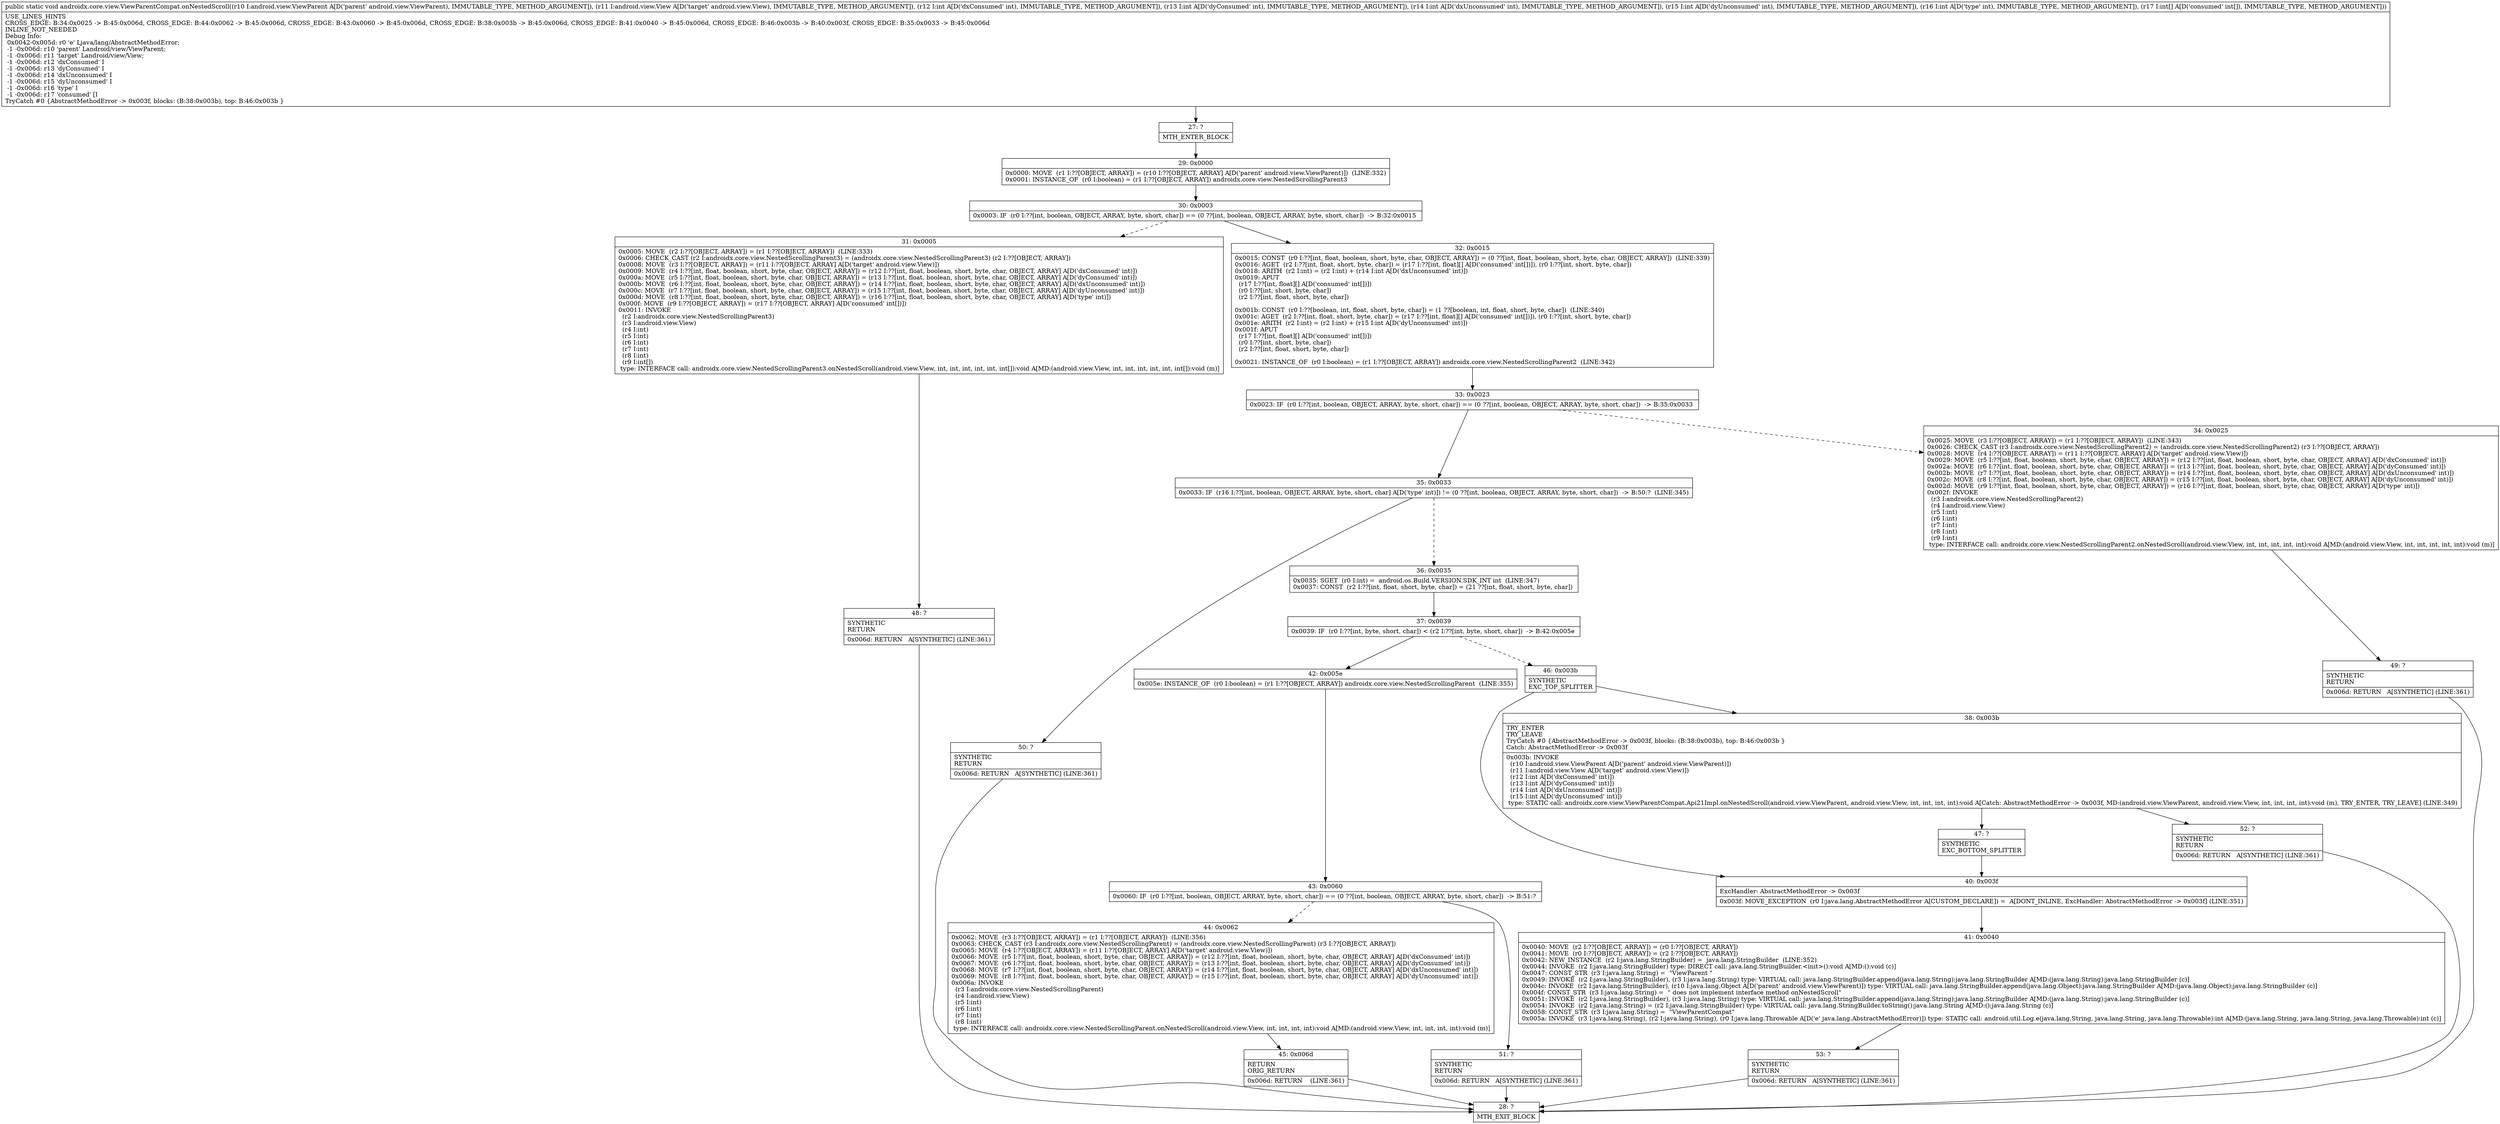 digraph "CFG forandroidx.core.view.ViewParentCompat.onNestedScroll(Landroid\/view\/ViewParent;Landroid\/view\/View;IIIII[I)V" {
Node_27 [shape=record,label="{27\:\ ?|MTH_ENTER_BLOCK\l}"];
Node_29 [shape=record,label="{29\:\ 0x0000|0x0000: MOVE  (r1 I:??[OBJECT, ARRAY]) = (r10 I:??[OBJECT, ARRAY] A[D('parent' android.view.ViewParent)])  (LINE:332)\l0x0001: INSTANCE_OF  (r0 I:boolean) = (r1 I:??[OBJECT, ARRAY]) androidx.core.view.NestedScrollingParent3 \l}"];
Node_30 [shape=record,label="{30\:\ 0x0003|0x0003: IF  (r0 I:??[int, boolean, OBJECT, ARRAY, byte, short, char]) == (0 ??[int, boolean, OBJECT, ARRAY, byte, short, char])  \-\> B:32:0x0015 \l}"];
Node_31 [shape=record,label="{31\:\ 0x0005|0x0005: MOVE  (r2 I:??[OBJECT, ARRAY]) = (r1 I:??[OBJECT, ARRAY])  (LINE:333)\l0x0006: CHECK_CAST (r2 I:androidx.core.view.NestedScrollingParent3) = (androidx.core.view.NestedScrollingParent3) (r2 I:??[OBJECT, ARRAY]) \l0x0008: MOVE  (r3 I:??[OBJECT, ARRAY]) = (r11 I:??[OBJECT, ARRAY] A[D('target' android.view.View)]) \l0x0009: MOVE  (r4 I:??[int, float, boolean, short, byte, char, OBJECT, ARRAY]) = (r12 I:??[int, float, boolean, short, byte, char, OBJECT, ARRAY] A[D('dxConsumed' int)]) \l0x000a: MOVE  (r5 I:??[int, float, boolean, short, byte, char, OBJECT, ARRAY]) = (r13 I:??[int, float, boolean, short, byte, char, OBJECT, ARRAY] A[D('dyConsumed' int)]) \l0x000b: MOVE  (r6 I:??[int, float, boolean, short, byte, char, OBJECT, ARRAY]) = (r14 I:??[int, float, boolean, short, byte, char, OBJECT, ARRAY] A[D('dxUnconsumed' int)]) \l0x000c: MOVE  (r7 I:??[int, float, boolean, short, byte, char, OBJECT, ARRAY]) = (r15 I:??[int, float, boolean, short, byte, char, OBJECT, ARRAY] A[D('dyUnconsumed' int)]) \l0x000d: MOVE  (r8 I:??[int, float, boolean, short, byte, char, OBJECT, ARRAY]) = (r16 I:??[int, float, boolean, short, byte, char, OBJECT, ARRAY] A[D('type' int)]) \l0x000f: MOVE  (r9 I:??[OBJECT, ARRAY]) = (r17 I:??[OBJECT, ARRAY] A[D('consumed' int[])]) \l0x0011: INVOKE  \l  (r2 I:androidx.core.view.NestedScrollingParent3)\l  (r3 I:android.view.View)\l  (r4 I:int)\l  (r5 I:int)\l  (r6 I:int)\l  (r7 I:int)\l  (r8 I:int)\l  (r9 I:int[])\l type: INTERFACE call: androidx.core.view.NestedScrollingParent3.onNestedScroll(android.view.View, int, int, int, int, int, int[]):void A[MD:(android.view.View, int, int, int, int, int, int[]):void (m)]\l}"];
Node_48 [shape=record,label="{48\:\ ?|SYNTHETIC\lRETURN\l|0x006d: RETURN   A[SYNTHETIC] (LINE:361)\l}"];
Node_28 [shape=record,label="{28\:\ ?|MTH_EXIT_BLOCK\l}"];
Node_32 [shape=record,label="{32\:\ 0x0015|0x0015: CONST  (r0 I:??[int, float, boolean, short, byte, char, OBJECT, ARRAY]) = (0 ??[int, float, boolean, short, byte, char, OBJECT, ARRAY])  (LINE:339)\l0x0016: AGET  (r2 I:??[int, float, short, byte, char]) = (r17 I:??[int, float][] A[D('consumed' int[])]), (r0 I:??[int, short, byte, char]) \l0x0018: ARITH  (r2 I:int) = (r2 I:int) + (r14 I:int A[D('dxUnconsumed' int)]) \l0x0019: APUT  \l  (r17 I:??[int, float][] A[D('consumed' int[])])\l  (r0 I:??[int, short, byte, char])\l  (r2 I:??[int, float, short, byte, char])\l \l0x001b: CONST  (r0 I:??[boolean, int, float, short, byte, char]) = (1 ??[boolean, int, float, short, byte, char])  (LINE:340)\l0x001c: AGET  (r2 I:??[int, float, short, byte, char]) = (r17 I:??[int, float][] A[D('consumed' int[])]), (r0 I:??[int, short, byte, char]) \l0x001e: ARITH  (r2 I:int) = (r2 I:int) + (r15 I:int A[D('dyUnconsumed' int)]) \l0x001f: APUT  \l  (r17 I:??[int, float][] A[D('consumed' int[])])\l  (r0 I:??[int, short, byte, char])\l  (r2 I:??[int, float, short, byte, char])\l \l0x0021: INSTANCE_OF  (r0 I:boolean) = (r1 I:??[OBJECT, ARRAY]) androidx.core.view.NestedScrollingParent2  (LINE:342)\l}"];
Node_33 [shape=record,label="{33\:\ 0x0023|0x0023: IF  (r0 I:??[int, boolean, OBJECT, ARRAY, byte, short, char]) == (0 ??[int, boolean, OBJECT, ARRAY, byte, short, char])  \-\> B:35:0x0033 \l}"];
Node_34 [shape=record,label="{34\:\ 0x0025|0x0025: MOVE  (r3 I:??[OBJECT, ARRAY]) = (r1 I:??[OBJECT, ARRAY])  (LINE:343)\l0x0026: CHECK_CAST (r3 I:androidx.core.view.NestedScrollingParent2) = (androidx.core.view.NestedScrollingParent2) (r3 I:??[OBJECT, ARRAY]) \l0x0028: MOVE  (r4 I:??[OBJECT, ARRAY]) = (r11 I:??[OBJECT, ARRAY] A[D('target' android.view.View)]) \l0x0029: MOVE  (r5 I:??[int, float, boolean, short, byte, char, OBJECT, ARRAY]) = (r12 I:??[int, float, boolean, short, byte, char, OBJECT, ARRAY] A[D('dxConsumed' int)]) \l0x002a: MOVE  (r6 I:??[int, float, boolean, short, byte, char, OBJECT, ARRAY]) = (r13 I:??[int, float, boolean, short, byte, char, OBJECT, ARRAY] A[D('dyConsumed' int)]) \l0x002b: MOVE  (r7 I:??[int, float, boolean, short, byte, char, OBJECT, ARRAY]) = (r14 I:??[int, float, boolean, short, byte, char, OBJECT, ARRAY] A[D('dxUnconsumed' int)]) \l0x002c: MOVE  (r8 I:??[int, float, boolean, short, byte, char, OBJECT, ARRAY]) = (r15 I:??[int, float, boolean, short, byte, char, OBJECT, ARRAY] A[D('dyUnconsumed' int)]) \l0x002d: MOVE  (r9 I:??[int, float, boolean, short, byte, char, OBJECT, ARRAY]) = (r16 I:??[int, float, boolean, short, byte, char, OBJECT, ARRAY] A[D('type' int)]) \l0x002f: INVOKE  \l  (r3 I:androidx.core.view.NestedScrollingParent2)\l  (r4 I:android.view.View)\l  (r5 I:int)\l  (r6 I:int)\l  (r7 I:int)\l  (r8 I:int)\l  (r9 I:int)\l type: INTERFACE call: androidx.core.view.NestedScrollingParent2.onNestedScroll(android.view.View, int, int, int, int, int):void A[MD:(android.view.View, int, int, int, int, int):void (m)]\l}"];
Node_49 [shape=record,label="{49\:\ ?|SYNTHETIC\lRETURN\l|0x006d: RETURN   A[SYNTHETIC] (LINE:361)\l}"];
Node_35 [shape=record,label="{35\:\ 0x0033|0x0033: IF  (r16 I:??[int, boolean, OBJECT, ARRAY, byte, short, char] A[D('type' int)]) != (0 ??[int, boolean, OBJECT, ARRAY, byte, short, char])  \-\> B:50:?  (LINE:345)\l}"];
Node_36 [shape=record,label="{36\:\ 0x0035|0x0035: SGET  (r0 I:int) =  android.os.Build.VERSION.SDK_INT int  (LINE:347)\l0x0037: CONST  (r2 I:??[int, float, short, byte, char]) = (21 ??[int, float, short, byte, char]) \l}"];
Node_37 [shape=record,label="{37\:\ 0x0039|0x0039: IF  (r0 I:??[int, byte, short, char]) \< (r2 I:??[int, byte, short, char])  \-\> B:42:0x005e \l}"];
Node_42 [shape=record,label="{42\:\ 0x005e|0x005e: INSTANCE_OF  (r0 I:boolean) = (r1 I:??[OBJECT, ARRAY]) androidx.core.view.NestedScrollingParent  (LINE:355)\l}"];
Node_43 [shape=record,label="{43\:\ 0x0060|0x0060: IF  (r0 I:??[int, boolean, OBJECT, ARRAY, byte, short, char]) == (0 ??[int, boolean, OBJECT, ARRAY, byte, short, char])  \-\> B:51:? \l}"];
Node_44 [shape=record,label="{44\:\ 0x0062|0x0062: MOVE  (r3 I:??[OBJECT, ARRAY]) = (r1 I:??[OBJECT, ARRAY])  (LINE:356)\l0x0063: CHECK_CAST (r3 I:androidx.core.view.NestedScrollingParent) = (androidx.core.view.NestedScrollingParent) (r3 I:??[OBJECT, ARRAY]) \l0x0065: MOVE  (r4 I:??[OBJECT, ARRAY]) = (r11 I:??[OBJECT, ARRAY] A[D('target' android.view.View)]) \l0x0066: MOVE  (r5 I:??[int, float, boolean, short, byte, char, OBJECT, ARRAY]) = (r12 I:??[int, float, boolean, short, byte, char, OBJECT, ARRAY] A[D('dxConsumed' int)]) \l0x0067: MOVE  (r6 I:??[int, float, boolean, short, byte, char, OBJECT, ARRAY]) = (r13 I:??[int, float, boolean, short, byte, char, OBJECT, ARRAY] A[D('dyConsumed' int)]) \l0x0068: MOVE  (r7 I:??[int, float, boolean, short, byte, char, OBJECT, ARRAY]) = (r14 I:??[int, float, boolean, short, byte, char, OBJECT, ARRAY] A[D('dxUnconsumed' int)]) \l0x0069: MOVE  (r8 I:??[int, float, boolean, short, byte, char, OBJECT, ARRAY]) = (r15 I:??[int, float, boolean, short, byte, char, OBJECT, ARRAY] A[D('dyUnconsumed' int)]) \l0x006a: INVOKE  \l  (r3 I:androidx.core.view.NestedScrollingParent)\l  (r4 I:android.view.View)\l  (r5 I:int)\l  (r6 I:int)\l  (r7 I:int)\l  (r8 I:int)\l type: INTERFACE call: androidx.core.view.NestedScrollingParent.onNestedScroll(android.view.View, int, int, int, int):void A[MD:(android.view.View, int, int, int, int):void (m)]\l}"];
Node_45 [shape=record,label="{45\:\ 0x006d|RETURN\lORIG_RETURN\l|0x006d: RETURN    (LINE:361)\l}"];
Node_51 [shape=record,label="{51\:\ ?|SYNTHETIC\lRETURN\l|0x006d: RETURN   A[SYNTHETIC] (LINE:361)\l}"];
Node_46 [shape=record,label="{46\:\ 0x003b|SYNTHETIC\lEXC_TOP_SPLITTER\l}"];
Node_38 [shape=record,label="{38\:\ 0x003b|TRY_ENTER\lTRY_LEAVE\lTryCatch #0 \{AbstractMethodError \-\> 0x003f, blocks: (B:38:0x003b), top: B:46:0x003b \}\lCatch: AbstractMethodError \-\> 0x003f\l|0x003b: INVOKE  \l  (r10 I:android.view.ViewParent A[D('parent' android.view.ViewParent)])\l  (r11 I:android.view.View A[D('target' android.view.View)])\l  (r12 I:int A[D('dxConsumed' int)])\l  (r13 I:int A[D('dyConsumed' int)])\l  (r14 I:int A[D('dxUnconsumed' int)])\l  (r15 I:int A[D('dyUnconsumed' int)])\l type: STATIC call: androidx.core.view.ViewParentCompat.Api21Impl.onNestedScroll(android.view.ViewParent, android.view.View, int, int, int, int):void A[Catch: AbstractMethodError \-\> 0x003f, MD:(android.view.ViewParent, android.view.View, int, int, int, int):void (m), TRY_ENTER, TRY_LEAVE] (LINE:349)\l}"];
Node_47 [shape=record,label="{47\:\ ?|SYNTHETIC\lEXC_BOTTOM_SPLITTER\l}"];
Node_52 [shape=record,label="{52\:\ ?|SYNTHETIC\lRETURN\l|0x006d: RETURN   A[SYNTHETIC] (LINE:361)\l}"];
Node_40 [shape=record,label="{40\:\ 0x003f|ExcHandler: AbstractMethodError \-\> 0x003f\l|0x003f: MOVE_EXCEPTION  (r0 I:java.lang.AbstractMethodError A[CUSTOM_DECLARE]) =  A[DONT_INLINE, ExcHandler: AbstractMethodError \-\> 0x003f] (LINE:351)\l}"];
Node_41 [shape=record,label="{41\:\ 0x0040|0x0040: MOVE  (r2 I:??[OBJECT, ARRAY]) = (r0 I:??[OBJECT, ARRAY]) \l0x0041: MOVE  (r0 I:??[OBJECT, ARRAY]) = (r2 I:??[OBJECT, ARRAY]) \l0x0042: NEW_INSTANCE  (r2 I:java.lang.StringBuilder) =  java.lang.StringBuilder  (LINE:352)\l0x0044: INVOKE  (r2 I:java.lang.StringBuilder) type: DIRECT call: java.lang.StringBuilder.\<init\>():void A[MD:():void (c)]\l0x0047: CONST_STR  (r3 I:java.lang.String) =  \"ViewParent \" \l0x0049: INVOKE  (r2 I:java.lang.StringBuilder), (r3 I:java.lang.String) type: VIRTUAL call: java.lang.StringBuilder.append(java.lang.String):java.lang.StringBuilder A[MD:(java.lang.String):java.lang.StringBuilder (c)]\l0x004c: INVOKE  (r2 I:java.lang.StringBuilder), (r10 I:java.lang.Object A[D('parent' android.view.ViewParent)]) type: VIRTUAL call: java.lang.StringBuilder.append(java.lang.Object):java.lang.StringBuilder A[MD:(java.lang.Object):java.lang.StringBuilder (c)]\l0x004f: CONST_STR  (r3 I:java.lang.String) =  \" does not implement interface method onNestedScroll\" \l0x0051: INVOKE  (r2 I:java.lang.StringBuilder), (r3 I:java.lang.String) type: VIRTUAL call: java.lang.StringBuilder.append(java.lang.String):java.lang.StringBuilder A[MD:(java.lang.String):java.lang.StringBuilder (c)]\l0x0054: INVOKE  (r2 I:java.lang.String) = (r2 I:java.lang.StringBuilder) type: VIRTUAL call: java.lang.StringBuilder.toString():java.lang.String A[MD:():java.lang.String (c)]\l0x0058: CONST_STR  (r3 I:java.lang.String) =  \"ViewParentCompat\" \l0x005a: INVOKE  (r3 I:java.lang.String), (r2 I:java.lang.String), (r0 I:java.lang.Throwable A[D('e' java.lang.AbstractMethodError)]) type: STATIC call: android.util.Log.e(java.lang.String, java.lang.String, java.lang.Throwable):int A[MD:(java.lang.String, java.lang.String, java.lang.Throwable):int (c)]\l}"];
Node_53 [shape=record,label="{53\:\ ?|SYNTHETIC\lRETURN\l|0x006d: RETURN   A[SYNTHETIC] (LINE:361)\l}"];
Node_50 [shape=record,label="{50\:\ ?|SYNTHETIC\lRETURN\l|0x006d: RETURN   A[SYNTHETIC] (LINE:361)\l}"];
MethodNode[shape=record,label="{public static void androidx.core.view.ViewParentCompat.onNestedScroll((r10 I:android.view.ViewParent A[D('parent' android.view.ViewParent), IMMUTABLE_TYPE, METHOD_ARGUMENT]), (r11 I:android.view.View A[D('target' android.view.View), IMMUTABLE_TYPE, METHOD_ARGUMENT]), (r12 I:int A[D('dxConsumed' int), IMMUTABLE_TYPE, METHOD_ARGUMENT]), (r13 I:int A[D('dyConsumed' int), IMMUTABLE_TYPE, METHOD_ARGUMENT]), (r14 I:int A[D('dxUnconsumed' int), IMMUTABLE_TYPE, METHOD_ARGUMENT]), (r15 I:int A[D('dyUnconsumed' int), IMMUTABLE_TYPE, METHOD_ARGUMENT]), (r16 I:int A[D('type' int), IMMUTABLE_TYPE, METHOD_ARGUMENT]), (r17 I:int[] A[D('consumed' int[]), IMMUTABLE_TYPE, METHOD_ARGUMENT]))  | USE_LINES_HINTS\lCROSS_EDGE: B:34:0x0025 \-\> B:45:0x006d, CROSS_EDGE: B:44:0x0062 \-\> B:45:0x006d, CROSS_EDGE: B:43:0x0060 \-\> B:45:0x006d, CROSS_EDGE: B:38:0x003b \-\> B:45:0x006d, CROSS_EDGE: B:41:0x0040 \-\> B:45:0x006d, CROSS_EDGE: B:46:0x003b \-\> B:40:0x003f, CROSS_EDGE: B:35:0x0033 \-\> B:45:0x006d\lINLINE_NOT_NEEDED\lDebug Info:\l  0x0042\-0x005d: r0 'e' Ljava\/lang\/AbstractMethodError;\l  \-1 \-0x006d: r10 'parent' Landroid\/view\/ViewParent;\l  \-1 \-0x006d: r11 'target' Landroid\/view\/View;\l  \-1 \-0x006d: r12 'dxConsumed' I\l  \-1 \-0x006d: r13 'dyConsumed' I\l  \-1 \-0x006d: r14 'dxUnconsumed' I\l  \-1 \-0x006d: r15 'dyUnconsumed' I\l  \-1 \-0x006d: r16 'type' I\l  \-1 \-0x006d: r17 'consumed' [I\lTryCatch #0 \{AbstractMethodError \-\> 0x003f, blocks: (B:38:0x003b), top: B:46:0x003b \}\l}"];
MethodNode -> Node_27;Node_27 -> Node_29;
Node_29 -> Node_30;
Node_30 -> Node_31[style=dashed];
Node_30 -> Node_32;
Node_31 -> Node_48;
Node_48 -> Node_28;
Node_32 -> Node_33;
Node_33 -> Node_34[style=dashed];
Node_33 -> Node_35;
Node_34 -> Node_49;
Node_49 -> Node_28;
Node_35 -> Node_36[style=dashed];
Node_35 -> Node_50;
Node_36 -> Node_37;
Node_37 -> Node_42;
Node_37 -> Node_46[style=dashed];
Node_42 -> Node_43;
Node_43 -> Node_44[style=dashed];
Node_43 -> Node_51;
Node_44 -> Node_45;
Node_45 -> Node_28;
Node_51 -> Node_28;
Node_46 -> Node_38;
Node_46 -> Node_40;
Node_38 -> Node_47;
Node_38 -> Node_52;
Node_47 -> Node_40;
Node_52 -> Node_28;
Node_40 -> Node_41;
Node_41 -> Node_53;
Node_53 -> Node_28;
Node_50 -> Node_28;
}

